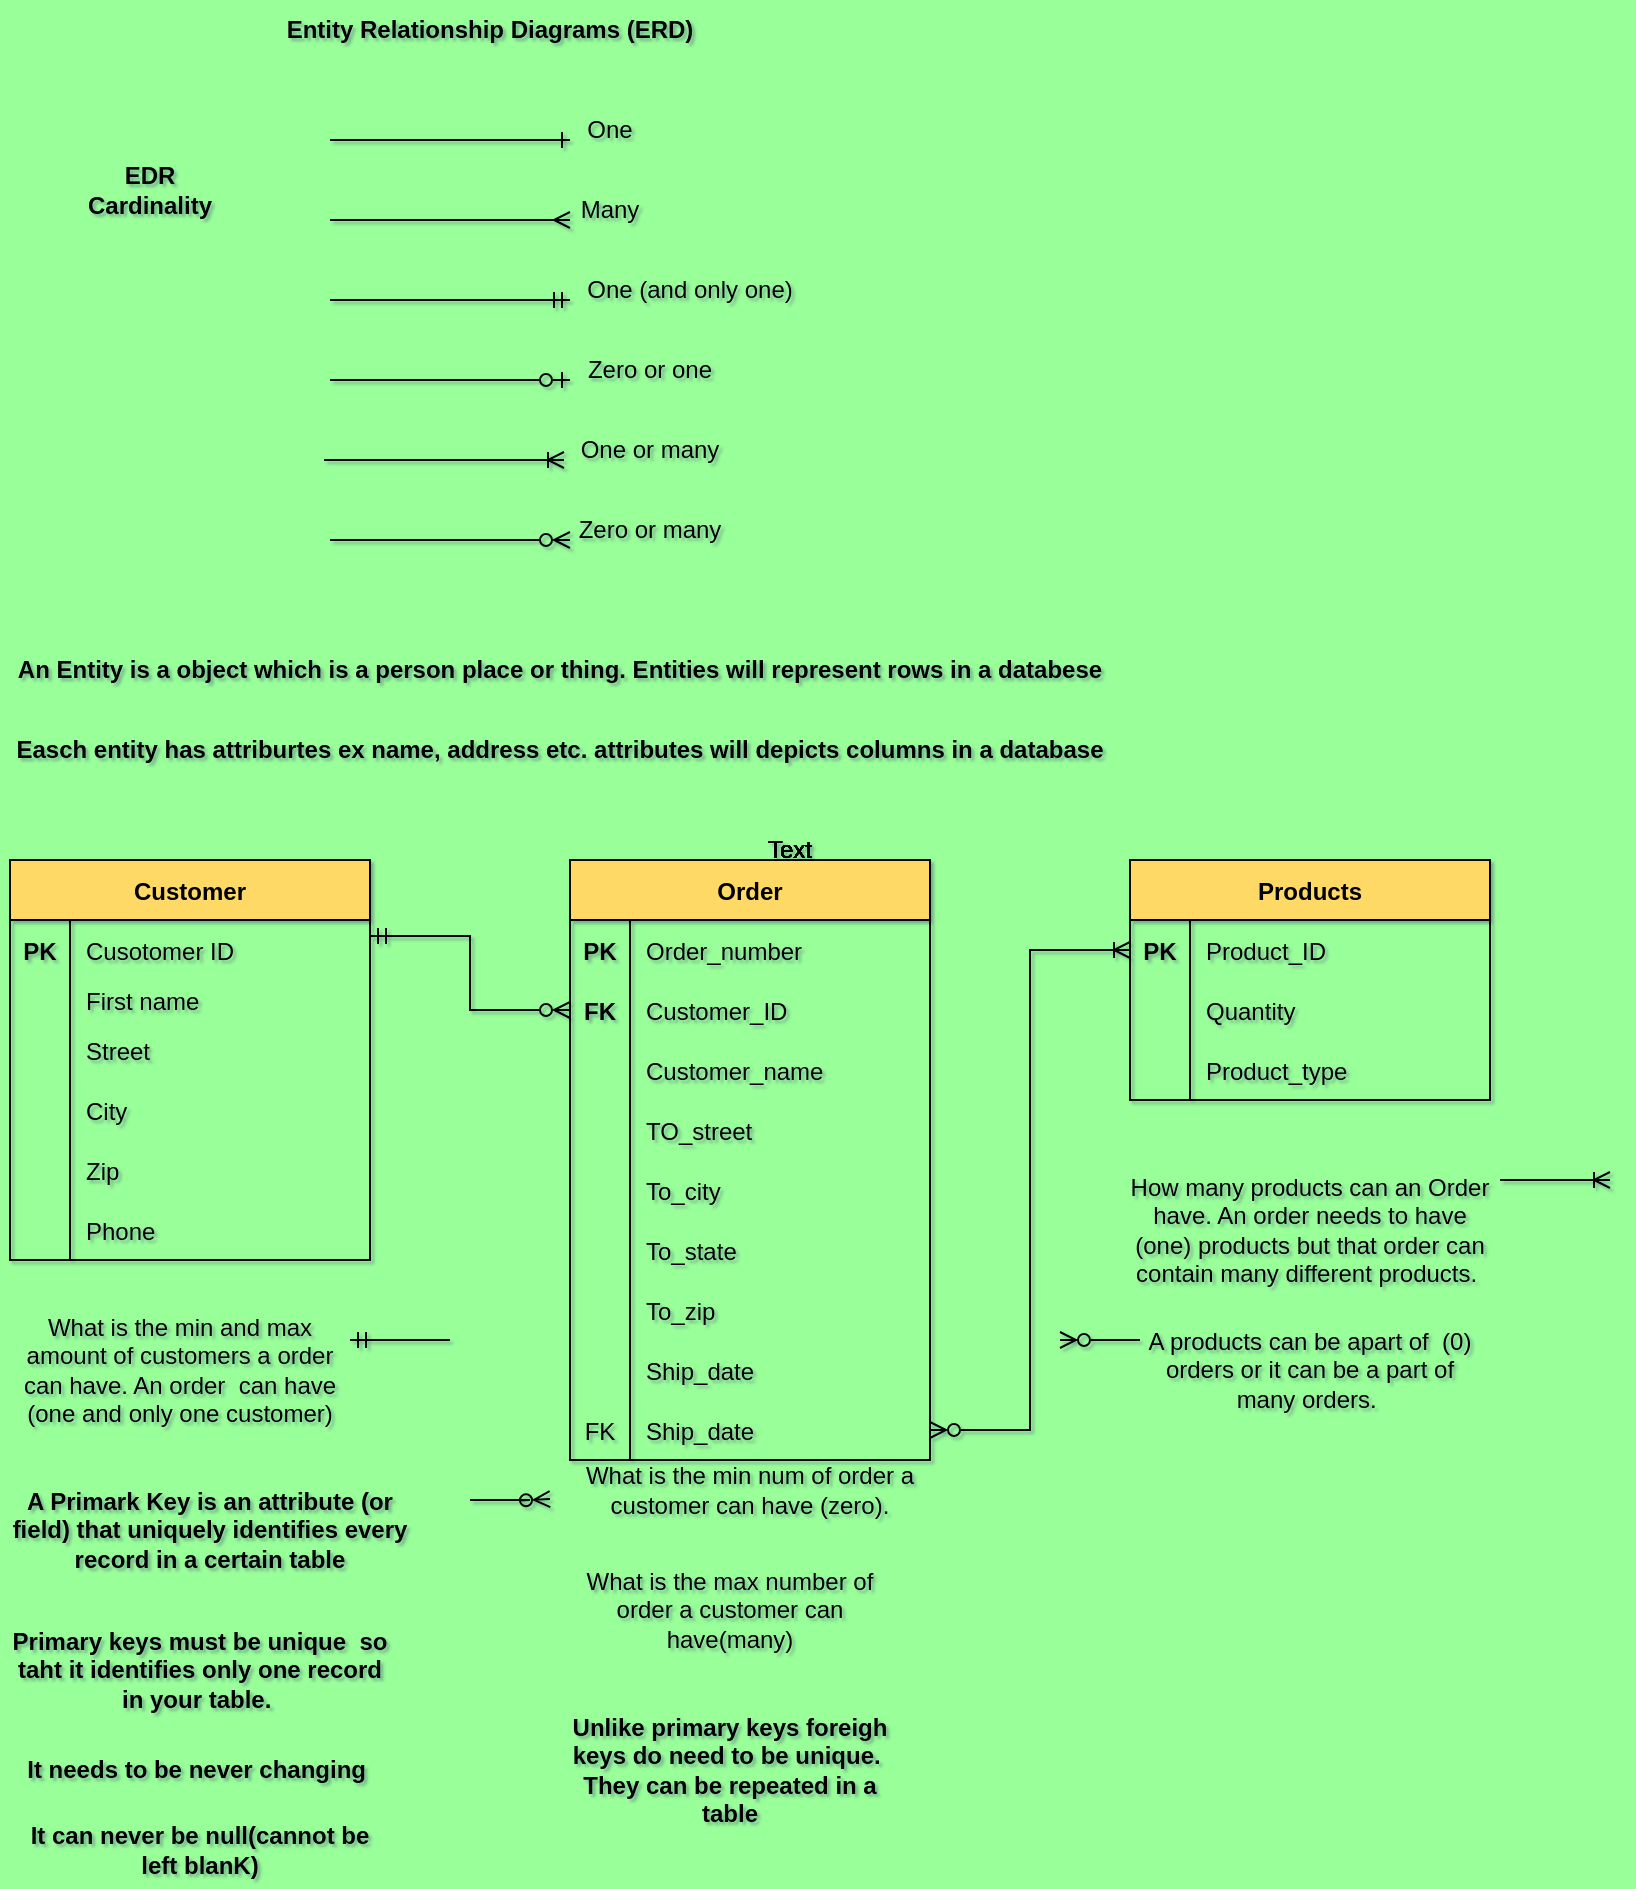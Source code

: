 <mxfile version="20.2.3" type="device"><diagram id="LgAjKRV0h_mfVf8G0ZRU" name="Page-1"><mxGraphModel dx="1312" dy="2281" grid="1" gridSize="10" guides="1" tooltips="1" connect="1" arrows="1" fold="1" page="0" pageScale="1" pageWidth="850" pageHeight="1100" background="#99FF99" math="0" shadow="1"><root><mxCell id="0"/><mxCell id="1" parent="0"/><mxCell id="Bjadn2ynm-bte4tMxvA7-3" value="" style="endArrow=ERoneToMany;html=1;rounded=0;endFill=0;" parent="1" edge="1"><mxGeometry width="50" height="50" relative="1" as="geometry"><mxPoint x="157" y="-840" as="sourcePoint"/><mxPoint x="277" y="-840" as="targetPoint"/></mxGeometry></mxCell><mxCell id="Bjadn2ynm-bte4tMxvA7-4" value="" style="endArrow=ERmany;html=1;rounded=0;endFill=0;" parent="1" edge="1"><mxGeometry width="50" height="50" relative="1" as="geometry"><mxPoint x="160" y="-960" as="sourcePoint"/><mxPoint x="280" y="-960" as="targetPoint"/></mxGeometry></mxCell><mxCell id="Bjadn2ynm-bte4tMxvA7-5" value="" style="endArrow=ERmandOne;html=1;rounded=0;endFill=0;" parent="1" edge="1"><mxGeometry width="50" height="50" relative="1" as="geometry"><mxPoint x="160" y="-920" as="sourcePoint"/><mxPoint x="280" y="-920" as="targetPoint"/><Array as="points"><mxPoint x="240" y="-920"/></Array></mxGeometry></mxCell><mxCell id="Bjadn2ynm-bte4tMxvA7-6" value="" style="endArrow=ERzeroToOne;html=1;rounded=0;endFill=0;" parent="1" edge="1"><mxGeometry width="50" height="50" relative="1" as="geometry"><mxPoint x="160" y="-880" as="sourcePoint"/><mxPoint x="280" y="-880" as="targetPoint"/></mxGeometry></mxCell><mxCell id="Bjadn2ynm-bte4tMxvA7-7" value="" style="endArrow=ERone;html=1;rounded=0;endFill=0;" parent="1" edge="1"><mxGeometry width="50" height="50" relative="1" as="geometry"><mxPoint x="160" y="-1000" as="sourcePoint"/><mxPoint x="280" y="-1000" as="targetPoint"/><Array as="points"/></mxGeometry></mxCell><mxCell id="Bjadn2ynm-bte4tMxvA7-8" value="&lt;b&gt;Entity Relationship Diagrams (ERD)&lt;/b&gt;" style="text;html=1;strokeColor=none;fillColor=none;align=center;verticalAlign=middle;whiteSpace=wrap;rounded=0;" parent="1" vertex="1"><mxGeometry x="120" y="-1070" width="240" height="30" as="geometry"/></mxCell><mxCell id="Bjadn2ynm-bte4tMxvA7-9" value="Customer" style="shape=table;startSize=30;container=1;collapsible=1;childLayout=tableLayout;fixedRows=1;rowLines=0;fontStyle=1;align=center;resizeLast=1;fillColor=#FFD966;" parent="1" vertex="1"><mxGeometry y="-640" width="180" height="200" as="geometry"/></mxCell><mxCell id="Bjadn2ynm-bte4tMxvA7-13" value="" style="shape=tableRow;horizontal=0;startSize=0;swimlaneHead=0;swimlaneBody=0;fillColor=none;collapsible=0;dropTarget=0;points=[[0,0.5],[1,0.5]];portConstraint=eastwest;top=0;left=0;right=0;bottom=0;" parent="Bjadn2ynm-bte4tMxvA7-9" vertex="1"><mxGeometry y="30" width="180" height="30" as="geometry"/></mxCell><mxCell id="Bjadn2ynm-bte4tMxvA7-14" value="PK" style="shape=partialRectangle;connectable=0;fillColor=none;top=0;left=0;bottom=0;right=0;editable=1;overflow=hidden;fontStyle=1" parent="Bjadn2ynm-bte4tMxvA7-13" vertex="1"><mxGeometry width="30" height="30" as="geometry"><mxRectangle width="30" height="30" as="alternateBounds"/></mxGeometry></mxCell><mxCell id="Bjadn2ynm-bte4tMxvA7-15" value="Cusotomer ID" style="shape=partialRectangle;connectable=0;fillColor=none;top=0;left=0;bottom=0;right=0;align=left;spacingLeft=6;overflow=hidden;" parent="Bjadn2ynm-bte4tMxvA7-13" vertex="1"><mxGeometry x="30" width="150" height="30" as="geometry"><mxRectangle width="150" height="30" as="alternateBounds"/></mxGeometry></mxCell><mxCell id="Bjadn2ynm-bte4tMxvA7-16" value="" style="shape=tableRow;horizontal=0;startSize=0;swimlaneHead=0;swimlaneBody=0;fillColor=none;collapsible=0;dropTarget=0;points=[[0,0.5],[1,0.5]];portConstraint=eastwest;top=0;left=0;right=0;bottom=0;" parent="Bjadn2ynm-bte4tMxvA7-9" vertex="1"><mxGeometry y="60" width="180" height="20" as="geometry"/></mxCell><mxCell id="Bjadn2ynm-bte4tMxvA7-17" value="" style="shape=partialRectangle;connectable=0;fillColor=none;top=0;left=0;bottom=0;right=0;editable=1;overflow=hidden;" parent="Bjadn2ynm-bte4tMxvA7-16" vertex="1"><mxGeometry width="30" height="20" as="geometry"><mxRectangle width="30" height="20" as="alternateBounds"/></mxGeometry></mxCell><mxCell id="Bjadn2ynm-bte4tMxvA7-18" value="First name" style="shape=partialRectangle;connectable=0;fillColor=none;top=0;left=0;bottom=0;right=0;align=left;spacingLeft=6;overflow=hidden;" parent="Bjadn2ynm-bte4tMxvA7-16" vertex="1"><mxGeometry x="30" width="150" height="20" as="geometry"><mxRectangle width="150" height="20" as="alternateBounds"/></mxGeometry></mxCell><mxCell id="Bjadn2ynm-bte4tMxvA7-19" value="" style="shape=tableRow;horizontal=0;startSize=0;swimlaneHead=0;swimlaneBody=0;fillColor=none;collapsible=0;dropTarget=0;points=[[0,0.5],[1,0.5]];portConstraint=eastwest;top=0;left=0;right=0;bottom=0;" parent="Bjadn2ynm-bte4tMxvA7-9" vertex="1"><mxGeometry y="80" width="180" height="30" as="geometry"/></mxCell><mxCell id="Bjadn2ynm-bte4tMxvA7-20" value="" style="shape=partialRectangle;connectable=0;fillColor=none;top=0;left=0;bottom=0;right=0;editable=1;overflow=hidden;" parent="Bjadn2ynm-bte4tMxvA7-19" vertex="1"><mxGeometry width="30" height="30" as="geometry"><mxRectangle width="30" height="30" as="alternateBounds"/></mxGeometry></mxCell><mxCell id="Bjadn2ynm-bte4tMxvA7-21" value="Street" style="shape=partialRectangle;connectable=0;fillColor=none;top=0;left=0;bottom=0;right=0;align=left;spacingLeft=6;overflow=hidden;" parent="Bjadn2ynm-bte4tMxvA7-19" vertex="1"><mxGeometry x="30" width="150" height="30" as="geometry"><mxRectangle width="150" height="30" as="alternateBounds"/></mxGeometry></mxCell><mxCell id="Bjadn2ynm-bte4tMxvA7-23" value="" style="shape=tableRow;horizontal=0;startSize=0;swimlaneHead=0;swimlaneBody=0;fillColor=none;collapsible=0;dropTarget=0;points=[[0,0.5],[1,0.5]];portConstraint=eastwest;top=0;left=0;right=0;bottom=0;" parent="Bjadn2ynm-bte4tMxvA7-9" vertex="1"><mxGeometry y="110" width="180" height="30" as="geometry"/></mxCell><mxCell id="Bjadn2ynm-bte4tMxvA7-24" value="" style="shape=partialRectangle;connectable=0;fillColor=none;top=0;left=0;bottom=0;right=0;editable=1;overflow=hidden;" parent="Bjadn2ynm-bte4tMxvA7-23" vertex="1"><mxGeometry width="30" height="30" as="geometry"><mxRectangle width="30" height="30" as="alternateBounds"/></mxGeometry></mxCell><mxCell id="Bjadn2ynm-bte4tMxvA7-25" value="City" style="shape=partialRectangle;connectable=0;fillColor=none;top=0;left=0;bottom=0;right=0;align=left;spacingLeft=6;overflow=hidden;" parent="Bjadn2ynm-bte4tMxvA7-23" vertex="1"><mxGeometry x="30" width="150" height="30" as="geometry"><mxRectangle width="150" height="30" as="alternateBounds"/></mxGeometry></mxCell><mxCell id="Bjadn2ynm-bte4tMxvA7-26" value="" style="shape=tableRow;horizontal=0;startSize=0;swimlaneHead=0;swimlaneBody=0;fillColor=none;collapsible=0;dropTarget=0;points=[[0,0.5],[1,0.5]];portConstraint=eastwest;top=0;left=0;right=0;bottom=0;" parent="Bjadn2ynm-bte4tMxvA7-9" vertex="1"><mxGeometry y="140" width="180" height="30" as="geometry"/></mxCell><mxCell id="Bjadn2ynm-bte4tMxvA7-27" value="" style="shape=partialRectangle;connectable=0;fillColor=none;top=0;left=0;bottom=0;right=0;editable=1;overflow=hidden;" parent="Bjadn2ynm-bte4tMxvA7-26" vertex="1"><mxGeometry width="30" height="30" as="geometry"><mxRectangle width="30" height="30" as="alternateBounds"/></mxGeometry></mxCell><mxCell id="Bjadn2ynm-bte4tMxvA7-28" value="Zip" style="shape=partialRectangle;connectable=0;fillColor=none;top=0;left=0;bottom=0;right=0;align=left;spacingLeft=6;overflow=hidden;" parent="Bjadn2ynm-bte4tMxvA7-26" vertex="1"><mxGeometry x="30" width="150" height="30" as="geometry"><mxRectangle width="150" height="30" as="alternateBounds"/></mxGeometry></mxCell><mxCell id="Bjadn2ynm-bte4tMxvA7-29" value="" style="shape=tableRow;horizontal=0;startSize=0;swimlaneHead=0;swimlaneBody=0;fillColor=none;collapsible=0;dropTarget=0;points=[[0,0.5],[1,0.5]];portConstraint=eastwest;top=0;left=0;right=0;bottom=0;" parent="Bjadn2ynm-bte4tMxvA7-9" vertex="1"><mxGeometry y="170" width="180" height="30" as="geometry"/></mxCell><mxCell id="Bjadn2ynm-bte4tMxvA7-30" value="" style="shape=partialRectangle;connectable=0;fillColor=none;top=0;left=0;bottom=0;right=0;editable=1;overflow=hidden;" parent="Bjadn2ynm-bte4tMxvA7-29" vertex="1"><mxGeometry width="30" height="30" as="geometry"><mxRectangle width="30" height="30" as="alternateBounds"/></mxGeometry></mxCell><mxCell id="Bjadn2ynm-bte4tMxvA7-31" value="Phone" style="shape=partialRectangle;connectable=0;fillColor=none;top=0;left=0;bottom=0;right=0;align=left;spacingLeft=6;overflow=hidden;" parent="Bjadn2ynm-bte4tMxvA7-29" vertex="1"><mxGeometry x="30" width="150" height="30" as="geometry"><mxRectangle width="150" height="30" as="alternateBounds"/></mxGeometry></mxCell><mxCell id="Bjadn2ynm-bte4tMxvA7-22" value="&lt;b&gt;An Entity is a object which is a person place or thing. Entities will represent rows in a databese&lt;/b&gt;" style="text;html=1;strokeColor=none;fillColor=none;align=center;verticalAlign=middle;whiteSpace=wrap;rounded=0;" parent="1" vertex="1"><mxGeometry x="-5" y="-750" width="560" height="30" as="geometry"/></mxCell><mxCell id="Bjadn2ynm-bte4tMxvA7-51" value="Order" style="shape=table;startSize=30;container=1;collapsible=1;childLayout=tableLayout;fixedRows=1;rowLines=0;fontStyle=1;align=center;resizeLast=1;fillColor=#FFD966;" parent="1" vertex="1"><mxGeometry x="280" y="-640" width="180" height="300" as="geometry"/></mxCell><mxCell id="Bjadn2ynm-bte4tMxvA7-55" value="" style="shape=tableRow;horizontal=0;startSize=0;swimlaneHead=0;swimlaneBody=0;fillColor=none;collapsible=0;dropTarget=0;points=[[0,0.5],[1,0.5]];portConstraint=eastwest;top=0;left=0;right=0;bottom=0;" parent="Bjadn2ynm-bte4tMxvA7-51" vertex="1"><mxGeometry y="30" width="180" height="30" as="geometry"/></mxCell><mxCell id="Bjadn2ynm-bte4tMxvA7-56" value="PK" style="shape=partialRectangle;connectable=0;fillColor=none;top=0;left=0;bottom=0;right=0;editable=1;overflow=hidden;fontStyle=1" parent="Bjadn2ynm-bte4tMxvA7-55" vertex="1"><mxGeometry width="30" height="30" as="geometry"><mxRectangle width="30" height="30" as="alternateBounds"/></mxGeometry></mxCell><mxCell id="Bjadn2ynm-bte4tMxvA7-57" value="Order_number" style="shape=partialRectangle;connectable=0;fillColor=none;top=0;left=0;bottom=0;right=0;align=left;spacingLeft=6;overflow=hidden;" parent="Bjadn2ynm-bte4tMxvA7-55" vertex="1"><mxGeometry x="30" width="150" height="30" as="geometry"><mxRectangle width="150" height="30" as="alternateBounds"/></mxGeometry></mxCell><mxCell id="Bjadn2ynm-bte4tMxvA7-58" value="" style="shape=tableRow;horizontal=0;startSize=0;swimlaneHead=0;swimlaneBody=0;fillColor=none;collapsible=0;dropTarget=0;points=[[0,0.5],[1,0.5]];portConstraint=eastwest;top=0;left=0;right=0;bottom=0;" parent="Bjadn2ynm-bte4tMxvA7-51" vertex="1"><mxGeometry y="60" width="180" height="30" as="geometry"/></mxCell><mxCell id="Bjadn2ynm-bte4tMxvA7-59" value="FK" style="shape=partialRectangle;connectable=0;fillColor=none;top=0;left=0;bottom=0;right=0;editable=1;overflow=hidden;fontStyle=1" parent="Bjadn2ynm-bte4tMxvA7-58" vertex="1"><mxGeometry width="30" height="30" as="geometry"><mxRectangle width="30" height="30" as="alternateBounds"/></mxGeometry></mxCell><mxCell id="Bjadn2ynm-bte4tMxvA7-60" value="Customer_ID" style="shape=partialRectangle;connectable=0;fillColor=none;top=0;left=0;bottom=0;right=0;align=left;spacingLeft=6;overflow=hidden;" parent="Bjadn2ynm-bte4tMxvA7-58" vertex="1"><mxGeometry x="30" width="150" height="30" as="geometry"><mxRectangle width="150" height="30" as="alternateBounds"/></mxGeometry></mxCell><mxCell id="Bjadn2ynm-bte4tMxvA7-61" value="" style="shape=tableRow;horizontal=0;startSize=0;swimlaneHead=0;swimlaneBody=0;fillColor=none;collapsible=0;dropTarget=0;points=[[0,0.5],[1,0.5]];portConstraint=eastwest;top=0;left=0;right=0;bottom=0;" parent="Bjadn2ynm-bte4tMxvA7-51" vertex="1"><mxGeometry y="90" width="180" height="30" as="geometry"/></mxCell><mxCell id="Bjadn2ynm-bte4tMxvA7-62" value="" style="shape=partialRectangle;connectable=0;fillColor=none;top=0;left=0;bottom=0;right=0;editable=1;overflow=hidden;" parent="Bjadn2ynm-bte4tMxvA7-61" vertex="1"><mxGeometry width="30" height="30" as="geometry"><mxRectangle width="30" height="30" as="alternateBounds"/></mxGeometry></mxCell><mxCell id="Bjadn2ynm-bte4tMxvA7-63" value="Customer_name" style="shape=partialRectangle;connectable=0;fillColor=none;top=0;left=0;bottom=0;right=0;align=left;spacingLeft=6;overflow=hidden;" parent="Bjadn2ynm-bte4tMxvA7-61" vertex="1"><mxGeometry x="30" width="150" height="30" as="geometry"><mxRectangle width="150" height="30" as="alternateBounds"/></mxGeometry></mxCell><mxCell id="Bjadn2ynm-bte4tMxvA7-66" value="" style="shape=tableRow;horizontal=0;startSize=0;swimlaneHead=0;swimlaneBody=0;fillColor=none;collapsible=0;dropTarget=0;points=[[0,0.5],[1,0.5]];portConstraint=eastwest;top=0;left=0;right=0;bottom=0;" parent="Bjadn2ynm-bte4tMxvA7-51" vertex="1"><mxGeometry y="120" width="180" height="30" as="geometry"/></mxCell><mxCell id="Bjadn2ynm-bte4tMxvA7-67" value="" style="shape=partialRectangle;connectable=0;fillColor=none;top=0;left=0;bottom=0;right=0;editable=1;overflow=hidden;" parent="Bjadn2ynm-bte4tMxvA7-66" vertex="1"><mxGeometry width="30" height="30" as="geometry"><mxRectangle width="30" height="30" as="alternateBounds"/></mxGeometry></mxCell><mxCell id="Bjadn2ynm-bte4tMxvA7-68" value="TO_street" style="shape=partialRectangle;connectable=0;fillColor=none;top=0;left=0;bottom=0;right=0;align=left;spacingLeft=6;overflow=hidden;" parent="Bjadn2ynm-bte4tMxvA7-66" vertex="1"><mxGeometry x="30" width="150" height="30" as="geometry"><mxRectangle width="150" height="30" as="alternateBounds"/></mxGeometry></mxCell><mxCell id="Bjadn2ynm-bte4tMxvA7-69" value="" style="shape=tableRow;horizontal=0;startSize=0;swimlaneHead=0;swimlaneBody=0;fillColor=none;collapsible=0;dropTarget=0;points=[[0,0.5],[1,0.5]];portConstraint=eastwest;top=0;left=0;right=0;bottom=0;" parent="Bjadn2ynm-bte4tMxvA7-51" vertex="1"><mxGeometry y="150" width="180" height="30" as="geometry"/></mxCell><mxCell id="Bjadn2ynm-bte4tMxvA7-70" value="" style="shape=partialRectangle;connectable=0;fillColor=none;top=0;left=0;bottom=0;right=0;editable=1;overflow=hidden;" parent="Bjadn2ynm-bte4tMxvA7-69" vertex="1"><mxGeometry width="30" height="30" as="geometry"><mxRectangle width="30" height="30" as="alternateBounds"/></mxGeometry></mxCell><mxCell id="Bjadn2ynm-bte4tMxvA7-71" value="To_city" style="shape=partialRectangle;connectable=0;fillColor=none;top=0;left=0;bottom=0;right=0;align=left;spacingLeft=6;overflow=hidden;" parent="Bjadn2ynm-bte4tMxvA7-69" vertex="1"><mxGeometry x="30" width="150" height="30" as="geometry"><mxRectangle width="150" height="30" as="alternateBounds"/></mxGeometry></mxCell><mxCell id="Bjadn2ynm-bte4tMxvA7-72" value="" style="shape=tableRow;horizontal=0;startSize=0;swimlaneHead=0;swimlaneBody=0;fillColor=none;collapsible=0;dropTarget=0;points=[[0,0.5],[1,0.5]];portConstraint=eastwest;top=0;left=0;right=0;bottom=0;" parent="Bjadn2ynm-bte4tMxvA7-51" vertex="1"><mxGeometry y="180" width="180" height="30" as="geometry"/></mxCell><mxCell id="Bjadn2ynm-bte4tMxvA7-73" value="" style="shape=partialRectangle;connectable=0;fillColor=none;top=0;left=0;bottom=0;right=0;editable=1;overflow=hidden;" parent="Bjadn2ynm-bte4tMxvA7-72" vertex="1"><mxGeometry width="30" height="30" as="geometry"><mxRectangle width="30" height="30" as="alternateBounds"/></mxGeometry></mxCell><mxCell id="Bjadn2ynm-bte4tMxvA7-74" value="To_state" style="shape=partialRectangle;connectable=0;fillColor=none;top=0;left=0;bottom=0;right=0;align=left;spacingLeft=6;overflow=hidden;" parent="Bjadn2ynm-bte4tMxvA7-72" vertex="1"><mxGeometry x="30" width="150" height="30" as="geometry"><mxRectangle width="150" height="30" as="alternateBounds"/></mxGeometry></mxCell><mxCell id="Bjadn2ynm-bte4tMxvA7-75" value="" style="shape=tableRow;horizontal=0;startSize=0;swimlaneHead=0;swimlaneBody=0;fillColor=none;collapsible=0;dropTarget=0;points=[[0,0.5],[1,0.5]];portConstraint=eastwest;top=0;left=0;right=0;bottom=0;" parent="Bjadn2ynm-bte4tMxvA7-51" vertex="1"><mxGeometry y="210" width="180" height="30" as="geometry"/></mxCell><mxCell id="Bjadn2ynm-bte4tMxvA7-76" value="" style="shape=partialRectangle;connectable=0;fillColor=none;top=0;left=0;bottom=0;right=0;editable=1;overflow=hidden;" parent="Bjadn2ynm-bte4tMxvA7-75" vertex="1"><mxGeometry width="30" height="30" as="geometry"><mxRectangle width="30" height="30" as="alternateBounds"/></mxGeometry></mxCell><mxCell id="Bjadn2ynm-bte4tMxvA7-77" value="To_zip" style="shape=partialRectangle;connectable=0;fillColor=none;top=0;left=0;bottom=0;right=0;align=left;spacingLeft=6;overflow=hidden;" parent="Bjadn2ynm-bte4tMxvA7-75" vertex="1"><mxGeometry x="30" width="150" height="30" as="geometry"><mxRectangle width="150" height="30" as="alternateBounds"/></mxGeometry></mxCell><mxCell id="Bjadn2ynm-bte4tMxvA7-78" value="" style="shape=tableRow;horizontal=0;startSize=0;swimlaneHead=0;swimlaneBody=0;fillColor=none;collapsible=0;dropTarget=0;points=[[0,0.5],[1,0.5]];portConstraint=eastwest;top=0;left=0;right=0;bottom=0;" parent="Bjadn2ynm-bte4tMxvA7-51" vertex="1"><mxGeometry y="240" width="180" height="30" as="geometry"/></mxCell><mxCell id="Bjadn2ynm-bte4tMxvA7-79" value="" style="shape=partialRectangle;connectable=0;fillColor=none;top=0;left=0;bottom=0;right=0;editable=1;overflow=hidden;" parent="Bjadn2ynm-bte4tMxvA7-78" vertex="1"><mxGeometry width="30" height="30" as="geometry"><mxRectangle width="30" height="30" as="alternateBounds"/></mxGeometry></mxCell><mxCell id="Bjadn2ynm-bte4tMxvA7-80" value="Ship_date" style="shape=partialRectangle;connectable=0;fillColor=none;top=0;left=0;bottom=0;right=0;align=left;spacingLeft=6;overflow=hidden;" parent="Bjadn2ynm-bte4tMxvA7-78" vertex="1"><mxGeometry x="30" width="150" height="30" as="geometry"><mxRectangle width="150" height="30" as="alternateBounds"/></mxGeometry></mxCell><mxCell id="LiX6CjmKOqh44uDCbeHn-30" value="" style="shape=tableRow;horizontal=0;startSize=0;swimlaneHead=0;swimlaneBody=0;fillColor=none;collapsible=0;dropTarget=0;points=[[0,0.5],[1,0.5]];portConstraint=eastwest;top=0;left=0;right=0;bottom=0;" vertex="1" parent="Bjadn2ynm-bte4tMxvA7-51"><mxGeometry y="270" width="180" height="30" as="geometry"/></mxCell><mxCell id="LiX6CjmKOqh44uDCbeHn-31" value="FK" style="shape=partialRectangle;connectable=0;fillColor=none;top=0;left=0;bottom=0;right=0;editable=1;overflow=hidden;" vertex="1" parent="LiX6CjmKOqh44uDCbeHn-30"><mxGeometry width="30" height="30" as="geometry"><mxRectangle width="30" height="30" as="alternateBounds"/></mxGeometry></mxCell><mxCell id="LiX6CjmKOqh44uDCbeHn-32" value="Ship_date" style="shape=partialRectangle;connectable=0;fillColor=none;top=0;left=0;bottom=0;right=0;align=left;spacingLeft=6;overflow=hidden;" vertex="1" parent="LiX6CjmKOqh44uDCbeHn-30"><mxGeometry x="30" width="150" height="30" as="geometry"><mxRectangle width="150" height="30" as="alternateBounds"/></mxGeometry></mxCell><mxCell id="Bjadn2ynm-bte4tMxvA7-81" value="Products" style="shape=table;startSize=30;container=1;collapsible=1;childLayout=tableLayout;fixedRows=1;rowLines=0;fontStyle=1;align=center;resizeLast=1;fillColor=#FFD966;" parent="1" vertex="1"><mxGeometry x="560" y="-640" width="180" height="120" as="geometry"/></mxCell><mxCell id="Bjadn2ynm-bte4tMxvA7-82" value="" style="shape=tableRow;horizontal=0;startSize=0;swimlaneHead=0;swimlaneBody=0;fillColor=none;collapsible=0;dropTarget=0;points=[[0,0.5],[1,0.5]];portConstraint=eastwest;top=0;left=0;right=0;bottom=0;" parent="Bjadn2ynm-bte4tMxvA7-81" vertex="1"><mxGeometry y="30" width="180" height="30" as="geometry"/></mxCell><mxCell id="Bjadn2ynm-bte4tMxvA7-83" value="PK" style="shape=partialRectangle;connectable=0;fillColor=none;top=0;left=0;bottom=0;right=0;editable=1;overflow=hidden;fontStyle=1" parent="Bjadn2ynm-bte4tMxvA7-82" vertex="1"><mxGeometry width="30" height="30" as="geometry"><mxRectangle width="30" height="30" as="alternateBounds"/></mxGeometry></mxCell><mxCell id="Bjadn2ynm-bte4tMxvA7-84" value="Product_ID" style="shape=partialRectangle;connectable=0;fillColor=none;top=0;left=0;bottom=0;right=0;align=left;spacingLeft=6;overflow=hidden;" parent="Bjadn2ynm-bte4tMxvA7-82" vertex="1"><mxGeometry x="30" width="150" height="30" as="geometry"><mxRectangle width="150" height="30" as="alternateBounds"/></mxGeometry></mxCell><mxCell id="Bjadn2ynm-bte4tMxvA7-85" value="" style="shape=tableRow;horizontal=0;startSize=0;swimlaneHead=0;swimlaneBody=0;fillColor=none;collapsible=0;dropTarget=0;points=[[0,0.5],[1,0.5]];portConstraint=eastwest;top=0;left=0;right=0;bottom=0;" parent="Bjadn2ynm-bte4tMxvA7-81" vertex="1"><mxGeometry y="60" width="180" height="30" as="geometry"/></mxCell><mxCell id="Bjadn2ynm-bte4tMxvA7-86" value="" style="shape=partialRectangle;connectable=0;fillColor=none;top=0;left=0;bottom=0;right=0;editable=1;overflow=hidden;" parent="Bjadn2ynm-bte4tMxvA7-85" vertex="1"><mxGeometry width="30" height="30" as="geometry"><mxRectangle width="30" height="30" as="alternateBounds"/></mxGeometry></mxCell><mxCell id="Bjadn2ynm-bte4tMxvA7-87" value="Quantity" style="shape=partialRectangle;connectable=0;fillColor=none;top=0;left=0;bottom=0;right=0;align=left;spacingLeft=6;overflow=hidden;" parent="Bjadn2ynm-bte4tMxvA7-85" vertex="1"><mxGeometry x="30" width="150" height="30" as="geometry"><mxRectangle width="150" height="30" as="alternateBounds"/></mxGeometry></mxCell><mxCell id="Bjadn2ynm-bte4tMxvA7-88" value="" style="shape=tableRow;horizontal=0;startSize=0;swimlaneHead=0;swimlaneBody=0;fillColor=none;collapsible=0;dropTarget=0;points=[[0,0.5],[1,0.5]];portConstraint=eastwest;top=0;left=0;right=0;bottom=0;" parent="Bjadn2ynm-bte4tMxvA7-81" vertex="1"><mxGeometry y="90" width="180" height="30" as="geometry"/></mxCell><mxCell id="Bjadn2ynm-bte4tMxvA7-89" value="" style="shape=partialRectangle;connectable=0;fillColor=none;top=0;left=0;bottom=0;right=0;editable=1;overflow=hidden;" parent="Bjadn2ynm-bte4tMxvA7-88" vertex="1"><mxGeometry width="30" height="30" as="geometry"><mxRectangle width="30" height="30" as="alternateBounds"/></mxGeometry></mxCell><mxCell id="Bjadn2ynm-bte4tMxvA7-90" value="Product_type" style="shape=partialRectangle;connectable=0;fillColor=none;top=0;left=0;bottom=0;right=0;align=left;spacingLeft=6;overflow=hidden;" parent="Bjadn2ynm-bte4tMxvA7-88" vertex="1"><mxGeometry x="30" width="150" height="30" as="geometry"><mxRectangle width="150" height="30" as="alternateBounds"/></mxGeometry></mxCell><mxCell id="Bjadn2ynm-bte4tMxvA7-100" value="&lt;b&gt;Easch entity has attriburtes ex name, address etc. attributes will depicts columns in a database&lt;/b&gt;" style="text;html=1;strokeColor=none;fillColor=none;align=center;verticalAlign=middle;whiteSpace=wrap;rounded=0;" parent="1" vertex="1"><mxGeometry y="-710" width="550" height="30" as="geometry"/></mxCell><mxCell id="Bjadn2ynm-bte4tMxvA7-120" value="One" style="text;html=1;strokeColor=none;fillColor=none;align=center;verticalAlign=middle;whiteSpace=wrap;rounded=0;" parent="1" vertex="1"><mxGeometry x="270" y="-1020" width="60" height="30" as="geometry"/></mxCell><mxCell id="Bjadn2ynm-bte4tMxvA7-121" value="Many" style="text;html=1;strokeColor=none;fillColor=none;align=center;verticalAlign=middle;whiteSpace=wrap;rounded=0;" parent="1" vertex="1"><mxGeometry x="270" y="-980" width="60" height="30" as="geometry"/></mxCell><mxCell id="Bjadn2ynm-bte4tMxvA7-123" value="One (and only one)" style="text;html=1;strokeColor=none;fillColor=none;align=center;verticalAlign=middle;whiteSpace=wrap;rounded=0;" parent="1" vertex="1"><mxGeometry x="280" y="-940" width="120" height="30" as="geometry"/></mxCell><mxCell id="Bjadn2ynm-bte4tMxvA7-124" value="Zero or one" style="text;html=1;strokeColor=none;fillColor=none;align=center;verticalAlign=middle;whiteSpace=wrap;rounded=0;" parent="1" vertex="1"><mxGeometry x="260" y="-900" width="120" height="30" as="geometry"/></mxCell><mxCell id="Bjadn2ynm-bte4tMxvA7-126" value="One or many" style="text;html=1;strokeColor=none;fillColor=none;align=center;verticalAlign=middle;whiteSpace=wrap;rounded=0;" parent="1" vertex="1"><mxGeometry x="260" y="-860" width="120" height="30" as="geometry"/></mxCell><mxCell id="Bjadn2ynm-bte4tMxvA7-130" value="" style="endArrow=ERzeroToMany;html=1;rounded=0;endFill=0;" parent="1" edge="1"><mxGeometry width="50" height="50" relative="1" as="geometry"><mxPoint x="160" y="-800" as="sourcePoint"/><mxPoint x="280" y="-800" as="targetPoint"/></mxGeometry></mxCell><mxCell id="Bjadn2ynm-bte4tMxvA7-132" value="Zero or many" style="text;html=1;strokeColor=none;fillColor=none;align=center;verticalAlign=middle;whiteSpace=wrap;rounded=0;" parent="1" vertex="1"><mxGeometry x="260" y="-820" width="120" height="30" as="geometry"/></mxCell><mxCell id="Bjadn2ynm-bte4tMxvA7-137" value="&lt;b&gt;EDR Cardinality&lt;/b&gt;" style="text;html=1;strokeColor=none;fillColor=none;align=center;verticalAlign=middle;whiteSpace=wrap;rounded=0;" parent="1" vertex="1"><mxGeometry x="40" y="-990" width="60" height="30" as="geometry"/></mxCell><mxCell id="Bjadn2ynm-bte4tMxvA7-142" value="What is the min num of order a customer can have (zero)." style="text;html=1;strokeColor=none;fillColor=none;align=center;verticalAlign=middle;whiteSpace=wrap;rounded=0;" parent="1" vertex="1"><mxGeometry x="270" y="-340" width="200" height="30" as="geometry"/></mxCell><mxCell id="Bjadn2ynm-bte4tMxvA7-144" value="What is the max number of order a customer can have(many)" style="text;html=1;strokeColor=none;fillColor=none;align=center;verticalAlign=middle;whiteSpace=wrap;rounded=0;" parent="1" vertex="1"><mxGeometry x="280" y="-280" width="160" height="30" as="geometry"/></mxCell><mxCell id="Bjadn2ynm-bte4tMxvA7-152" style="edgeStyle=none;rounded=0;orthogonalLoop=1;jettySize=auto;html=1;startArrow=ERmandOne;startFill=0;endArrow=none;endFill=0;exitX=1;exitY=0;exitDx=0;exitDy=0;" parent="1" source="Bjadn2ynm-bte4tMxvA7-145" edge="1"><mxGeometry relative="1" as="geometry"><mxPoint x="220" y="-400" as="targetPoint"/><Array as="points"/></mxGeometry></mxCell><mxCell id="Bjadn2ynm-bte4tMxvA7-145" value="What is the min and max amount of customers a order can have. An order&amp;nbsp; can have (one and only one customer)" style="text;html=1;strokeColor=none;fillColor=none;align=center;verticalAlign=middle;whiteSpace=wrap;rounded=0;" parent="1" vertex="1"><mxGeometry y="-400" width="170" height="30" as="geometry"/></mxCell><mxCell id="Bjadn2ynm-bte4tMxvA7-148" style="edgeStyle=none;rounded=0;orthogonalLoop=1;jettySize=auto;html=1;startArrow=none;startFill=0;endArrow=ERoneToMany;endFill=0;" parent="1" edge="1"><mxGeometry relative="1" as="geometry"><mxPoint x="800" y="-480" as="targetPoint"/><mxPoint x="745" y="-480" as="sourcePoint"/><Array as="points"><mxPoint x="790" y="-480"/></Array></mxGeometry></mxCell><mxCell id="Bjadn2ynm-bte4tMxvA7-146" value="How many products can an Order have. An order needs to have (one) products but that order can contain many different products.&amp;nbsp;" style="text;html=1;strokeColor=none;fillColor=none;align=center;verticalAlign=middle;whiteSpace=wrap;rounded=0;" parent="1" vertex="1"><mxGeometry x="555" y="-470" width="190" height="30" as="geometry"/></mxCell><mxCell id="Bjadn2ynm-bte4tMxvA7-149" style="edgeStyle=none;rounded=0;orthogonalLoop=1;jettySize=auto;html=1;startArrow=none;startFill=0;endArrow=ERzeroToMany;endFill=0;" parent="1" edge="1"><mxGeometry relative="1" as="geometry"><mxPoint x="525" y="-400" as="targetPoint"/><mxPoint x="565" y="-400" as="sourcePoint"/></mxGeometry></mxCell><mxCell id="Bjadn2ynm-bte4tMxvA7-147" value="A products can be apart of&amp;nbsp; (0) orders or it can be a part of many orders.&amp;nbsp;" style="text;html=1;strokeColor=none;fillColor=none;align=center;verticalAlign=middle;whiteSpace=wrap;rounded=0;" parent="1" vertex="1"><mxGeometry x="565" y="-400" width="170" height="30" as="geometry"/></mxCell><mxCell id="Bjadn2ynm-bte4tMxvA7-154" value="&lt;b&gt;A Primark Key is an attribute (or field) that uniquely identifies every record in a certain table&lt;/b&gt;" style="text;html=1;strokeColor=none;fillColor=none;align=center;verticalAlign=middle;whiteSpace=wrap;rounded=0;" parent="1" vertex="1"><mxGeometry x="-5" y="-320" width="210" height="30" as="geometry"/></mxCell><mxCell id="Bjadn2ynm-bte4tMxvA7-155" value="Text" style="text;html=1;strokeColor=none;fillColor=none;align=center;verticalAlign=middle;whiteSpace=wrap;rounded=0;" parent="1" vertex="1"><mxGeometry x="360" y="-660" width="60" height="30" as="geometry"/></mxCell><mxCell id="Bjadn2ynm-bte4tMxvA7-156" value="Text" style="text;html=1;strokeColor=none;fillColor=none;align=center;verticalAlign=middle;whiteSpace=wrap;rounded=0;" parent="1" vertex="1"><mxGeometry x="360" y="-660" width="60" height="30" as="geometry"/></mxCell><mxCell id="Bjadn2ynm-bte4tMxvA7-157" value="Text" style="text;html=1;strokeColor=none;fillColor=none;align=center;verticalAlign=middle;whiteSpace=wrap;rounded=0;" parent="1" vertex="1"><mxGeometry x="360" y="-660" width="60" height="30" as="geometry"/></mxCell><mxCell id="Bjadn2ynm-bte4tMxvA7-158" value="Text" style="text;html=1;strokeColor=none;fillColor=none;align=center;verticalAlign=middle;whiteSpace=wrap;rounded=0;" parent="1" vertex="1"><mxGeometry x="360" y="-660" width="60" height="30" as="geometry"/></mxCell><mxCell id="Bjadn2ynm-bte4tMxvA7-159" value="Text" style="text;html=1;strokeColor=none;fillColor=none;align=center;verticalAlign=middle;whiteSpace=wrap;rounded=0;" parent="1" vertex="1"><mxGeometry x="360" y="-660" width="60" height="30" as="geometry"/></mxCell><mxCell id="Bjadn2ynm-bte4tMxvA7-160" value="Text" style="text;html=1;strokeColor=none;fillColor=none;align=center;verticalAlign=middle;whiteSpace=wrap;rounded=0;" parent="1" vertex="1"><mxGeometry x="360" y="-660" width="60" height="30" as="geometry"/></mxCell><mxCell id="Bjadn2ynm-bte4tMxvA7-161" value="Text" style="text;html=1;strokeColor=none;fillColor=none;align=center;verticalAlign=middle;whiteSpace=wrap;rounded=0;" parent="1" vertex="1"><mxGeometry x="360" y="-660" width="60" height="30" as="geometry"/></mxCell><mxCell id="Bjadn2ynm-bte4tMxvA7-162" value="Text" style="text;html=1;strokeColor=none;fillColor=none;align=center;verticalAlign=middle;whiteSpace=wrap;rounded=0;" parent="1" vertex="1"><mxGeometry x="360" y="-660" width="60" height="30" as="geometry"/></mxCell><mxCell id="Bjadn2ynm-bte4tMxvA7-163" value="Text" style="text;html=1;strokeColor=none;fillColor=none;align=center;verticalAlign=middle;whiteSpace=wrap;rounded=0;" parent="1" vertex="1"><mxGeometry x="360" y="-660" width="60" height="30" as="geometry"/></mxCell><mxCell id="Bjadn2ynm-bte4tMxvA7-164" value="Text" style="text;html=1;strokeColor=none;fillColor=none;align=center;verticalAlign=middle;whiteSpace=wrap;rounded=0;" parent="1" vertex="1"><mxGeometry x="360" y="-660" width="60" height="30" as="geometry"/></mxCell><mxCell id="Bjadn2ynm-bte4tMxvA7-165" value="Text" style="text;html=1;strokeColor=none;fillColor=none;align=center;verticalAlign=middle;whiteSpace=wrap;rounded=0;" parent="1" vertex="1"><mxGeometry x="360" y="-660" width="60" height="30" as="geometry"/></mxCell><mxCell id="Bjadn2ynm-bte4tMxvA7-166" value="Text" style="text;html=1;strokeColor=none;fillColor=none;align=center;verticalAlign=middle;whiteSpace=wrap;rounded=0;" parent="1" vertex="1"><mxGeometry x="360" y="-660" width="60" height="30" as="geometry"/></mxCell><mxCell id="Bjadn2ynm-bte4tMxvA7-167" value="Text" style="text;html=1;strokeColor=none;fillColor=none;align=center;verticalAlign=middle;whiteSpace=wrap;rounded=0;" parent="1" vertex="1"><mxGeometry x="360" y="-660" width="60" height="30" as="geometry"/></mxCell><mxCell id="Bjadn2ynm-bte4tMxvA7-168" value="&lt;b&gt;Primary keys must be unique&amp;nbsp; so taht it identifies only one record in your table.&amp;nbsp;&lt;/b&gt;" style="text;html=1;strokeColor=none;fillColor=none;align=center;verticalAlign=middle;whiteSpace=wrap;rounded=0;" parent="1" vertex="1"><mxGeometry y="-250" width="190" height="30" as="geometry"/></mxCell><mxCell id="Bjadn2ynm-bte4tMxvA7-169" value="&lt;b&gt;It needs to be never changing&amp;nbsp;&lt;/b&gt;" style="text;html=1;strokeColor=none;fillColor=none;align=center;verticalAlign=middle;whiteSpace=wrap;rounded=0;" parent="1" vertex="1"><mxGeometry y="-200" width="190" height="30" as="geometry"/></mxCell><mxCell id="Bjadn2ynm-bte4tMxvA7-171" value="&lt;b&gt;It can never be null(cannot be left blanK)&lt;/b&gt;" style="text;html=1;strokeColor=none;fillColor=none;align=center;verticalAlign=middle;whiteSpace=wrap;rounded=0;" parent="1" vertex="1"><mxGeometry y="-160" width="190" height="30" as="geometry"/></mxCell><mxCell id="LiX6CjmKOqh44uDCbeHn-17" style="edgeStyle=orthogonalEdgeStyle;rounded=0;orthogonalLoop=1;jettySize=auto;html=1;entryX=0;entryY=0.5;entryDx=0;entryDy=0;startArrow=ERmandOne;startFill=0;endArrow=ERzeroToMany;endFill=0;" edge="1" parent="1" target="Bjadn2ynm-bte4tMxvA7-58"><mxGeometry relative="1" as="geometry"><mxPoint x="180" y="-602" as="sourcePoint"/><Array as="points"><mxPoint x="230" y="-602"/><mxPoint x="230" y="-565"/></Array></mxGeometry></mxCell><mxCell id="LiX6CjmKOqh44uDCbeHn-20" value="&lt;b&gt;Unlike primary keys foreigh keys do need to be unique.&amp;nbsp; They can be repeated in a table&lt;/b&gt;" style="text;html=1;strokeColor=none;fillColor=none;align=center;verticalAlign=middle;whiteSpace=wrap;rounded=0;" vertex="1" parent="1"><mxGeometry x="280" y="-200" width="160" height="30" as="geometry"/></mxCell><mxCell id="LiX6CjmKOqh44uDCbeHn-28" value="" style="endArrow=ERzeroToMany;html=1;rounded=0;endFill=0;" edge="1" parent="1" target="Bjadn2ynm-bte4tMxvA7-142"><mxGeometry width="50" height="50" relative="1" as="geometry"><mxPoint x="230" y="-320" as="sourcePoint"/><mxPoint x="360" y="-560" as="targetPoint"/><Array as="points"><mxPoint x="260" y="-320"/></Array></mxGeometry></mxCell><mxCell id="LiX6CjmKOqh44uDCbeHn-33" style="edgeStyle=orthogonalEdgeStyle;rounded=0;orthogonalLoop=1;jettySize=auto;html=1;entryX=1;entryY=0.5;entryDx=0;entryDy=0;startArrow=ERoneToMany;startFill=0;endArrow=ERzeroToMany;endFill=0;" edge="1" parent="1" source="Bjadn2ynm-bte4tMxvA7-82" target="LiX6CjmKOqh44uDCbeHn-30"><mxGeometry relative="1" as="geometry"/></mxCell></root></mxGraphModel></diagram></mxfile>